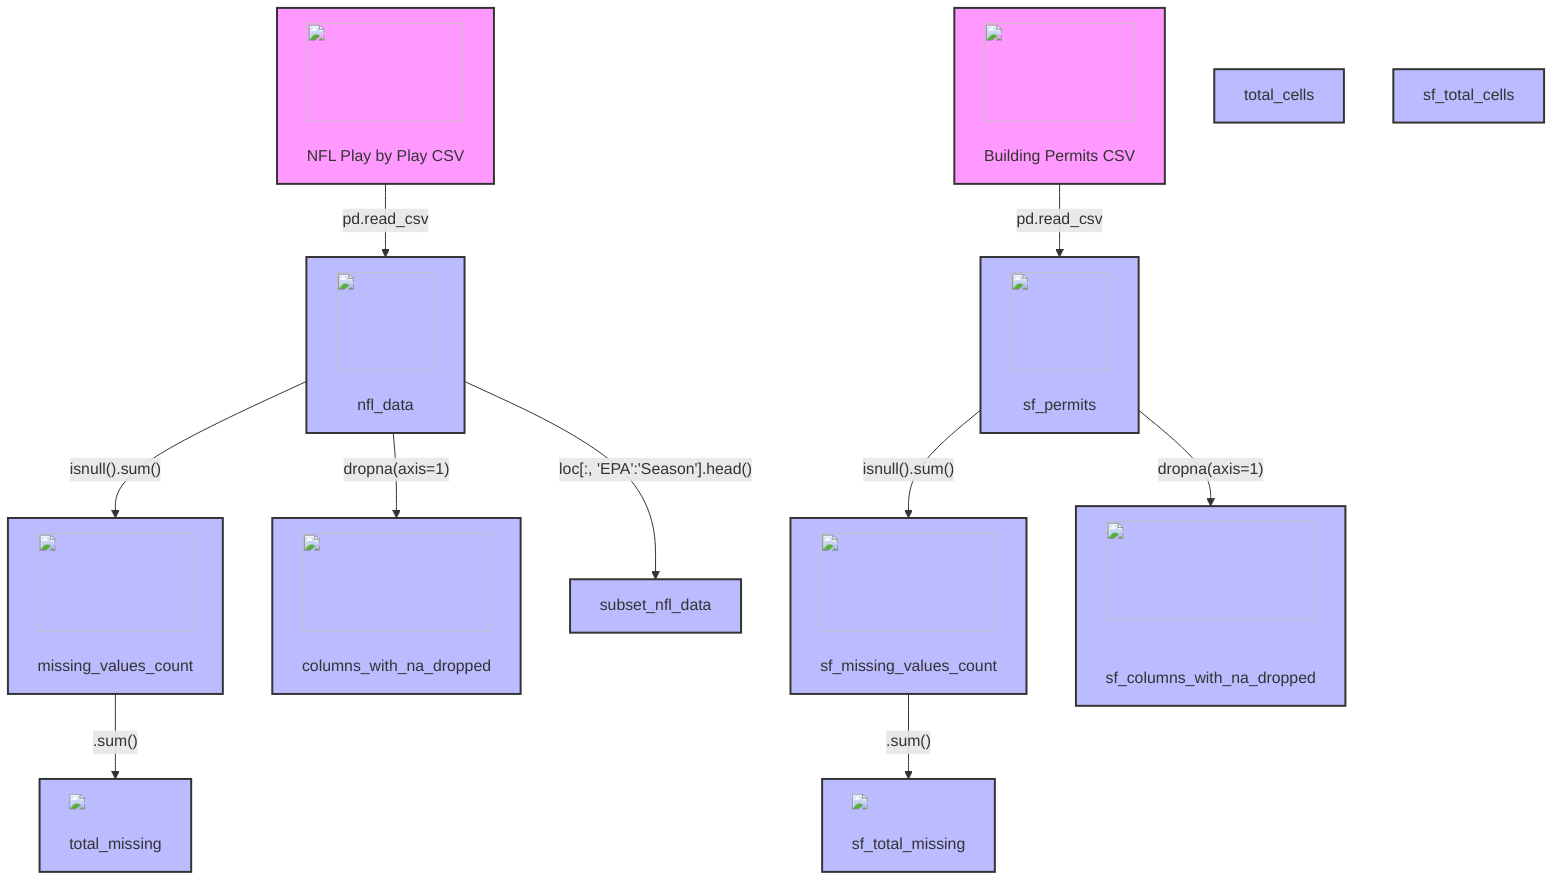 flowchart TD
    %% Data Source Nodes
    DS1["<img src='icons/file.svg' width=100 height=100/> <br/> NFL Play by Play CSV"]
    DS2["<img src='icons/file.svg' width=100 height=100/> <br/> Building Permits CSV"]
    
    %% Data Variables Nodes
    V1["<img src='icons/table.svg' width=100 height=100/> <br/> nfl_data"]
    V2["<img src='icons/table.svg' width=100 height=100/> <br/> sf_permits"]
    V3["<img src='icons/column_split.svg' width=100 height=100/> <br/> missing_values_count"]
    V4["total_cells"]
    V5["<img src='dummy_plots/barplot_template.svg'/> <br/> total_missing"]
    V6["<img src='icons/column_split.svg' width=100 height=100/> <br/> sf_missing_values_count"]
    V7["sf_total_cells"]
    V8["<img src='dummy_plots/barplot_template.svg'/> <br/> sf_total_missing"]
    V9["<img src='icons/column_split.svg' width=100 height=100/> <br/> columns_with_na_dropped"]
    V10["<img src='icons/column_split.svg' width=100 height=100/> <br/> sf_columns_with_na_dropped"]
    V11["subset_nfl_data"]
    
    %% Data Source to Variable Links
    DS1 -->|"pd.read_csv"| V1
    DS2 -->|"pd.read_csv"| V2
    
    %% Data Variables Processing
    V1 -->|"isnull().sum()"| V3
    V3 -->|".sum()"| V5
    V1 -->|"dropna(axis=1)"| V9
    V1 -->|"loc[:, 'EPA':'Season'].head()"| V11
    
    V2 -->|"isnull().sum()"| V6
    V6 -->|".sum()"| V8
    V2 -->|"dropna(axis=1)"| V10

    %% Comments for clarity
    classDef dataSource fill:#f9f,stroke:#333,stroke-width:2px;
    classDef dataVariable fill:#bbf,stroke:#333,stroke-width:2px;

    class DS1,DS2 dataSource;
    class V1,V2,V3,V4,V5,V6,V7,V8,V9,V10,V11 dataVariable;